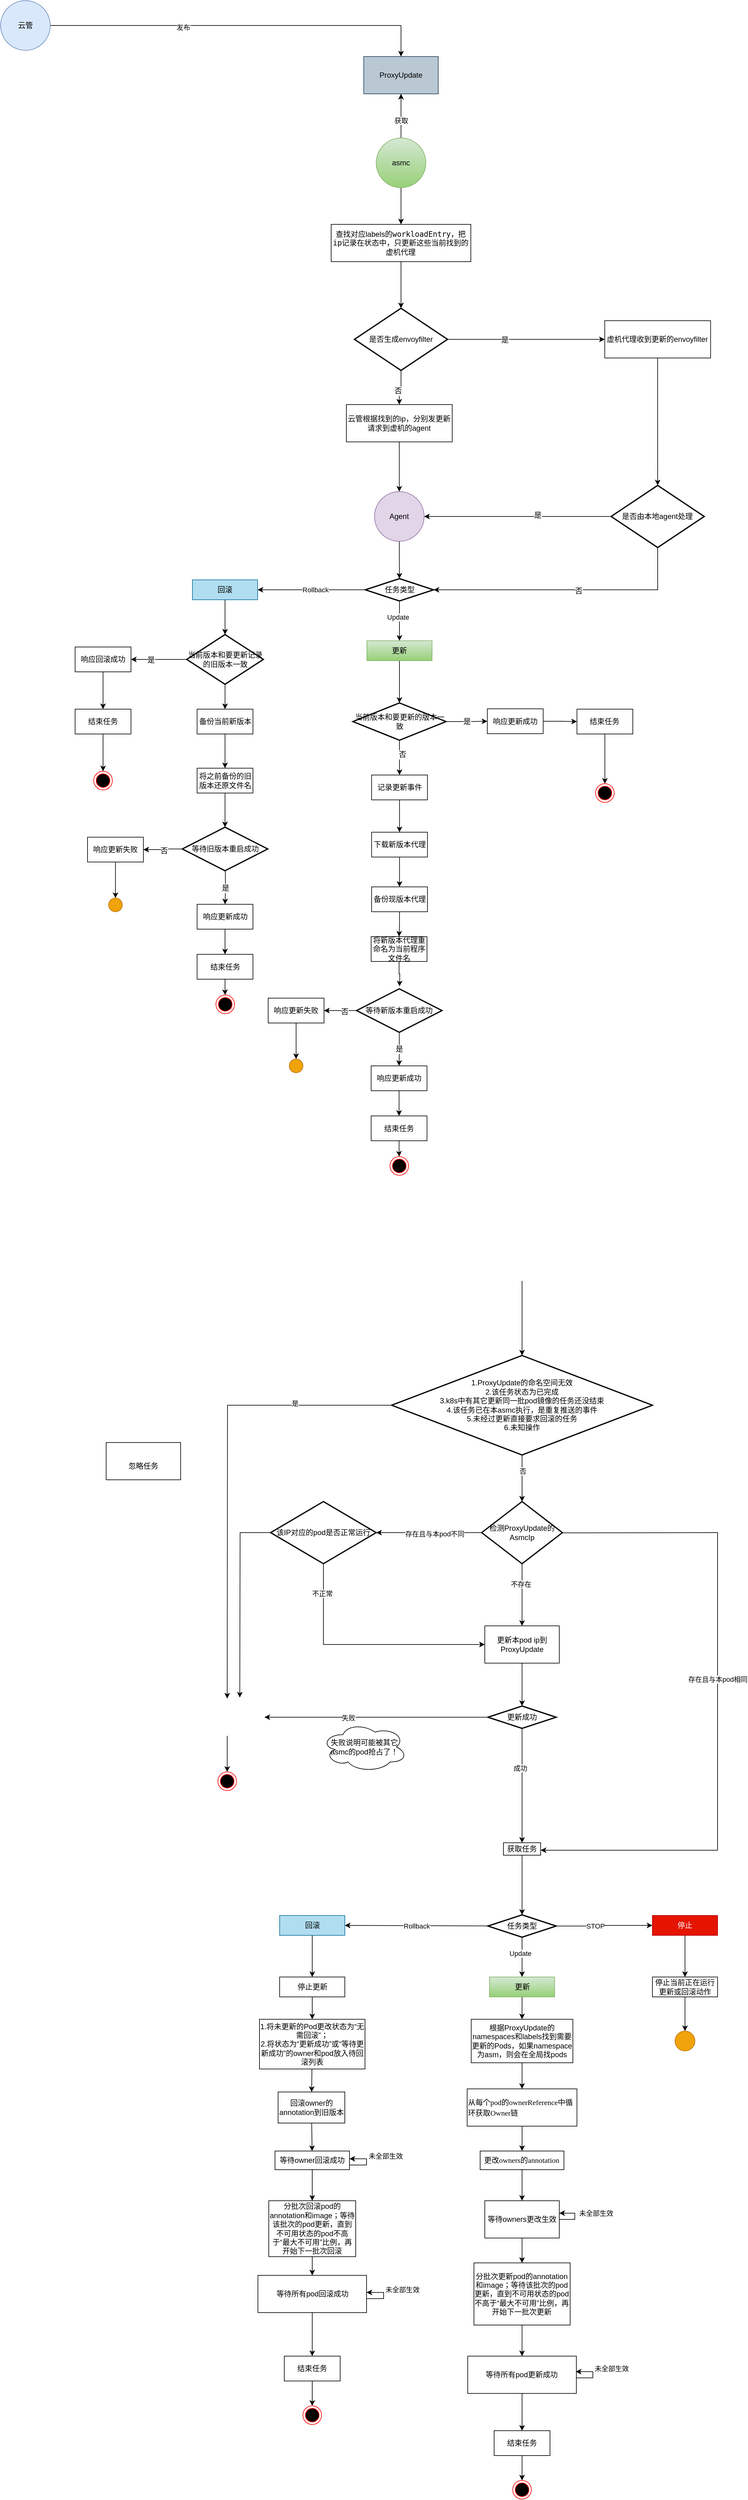 <mxfile version="15.8.2" type="github">
  <diagram name="Page-1" id="e7e014a7-5840-1c2e-5031-d8a46d1fe8dd">
    <mxGraphModel dx="1368" dy="797" grid="1" gridSize="10" guides="1" tooltips="1" connect="1" arrows="1" fold="1" page="1" pageScale="1" pageWidth="827" pageHeight="1169" background="#ffffff" math="0" shadow="0">
      <root>
        <mxCell id="0" />
        <mxCell id="1" parent="0" />
        <mxCell id="EJuun3mlQRxhY7gNAN2d-12" style="edgeStyle=none;rounded=0;orthogonalLoop=1;jettySize=auto;html=1;entryX=0.5;entryY=0;entryDx=0;entryDy=0;" parent="1" source="FB7n5PxvgqieLS6MJgnv-41" target="FB7n5PxvgqieLS6MJgnv-43" edge="1">
          <mxGeometry relative="1" as="geometry">
            <Array as="points">
              <mxPoint x="585" y="80" />
              <mxPoint x="665" y="80" />
            </Array>
          </mxGeometry>
        </mxCell>
        <mxCell id="EJuun3mlQRxhY7gNAN2d-13" value="发布" style="edgeLabel;html=1;align=center;verticalAlign=middle;resizable=0;points=[];" parent="EJuun3mlQRxhY7gNAN2d-12" vertex="1" connectable="0">
          <mxGeometry x="-0.306" y="-3" relative="1" as="geometry">
            <mxPoint as="offset" />
          </mxGeometry>
        </mxCell>
        <mxCell id="FB7n5PxvgqieLS6MJgnv-41" value="云管" style="ellipse;whiteSpace=wrap;html=1;aspect=fixed;fillColor=#dae8fc;strokeColor=#6c8ebf;" parent="1" vertex="1">
          <mxGeometry x="20" y="40" width="80" height="80" as="geometry" />
        </mxCell>
        <mxCell id="FB7n5PxvgqieLS6MJgnv-43" value="ProxyUpdate" style="rounded=0;whiteSpace=wrap;html=1;fillColor=#bac8d3;strokeColor=#23445d;" parent="1" vertex="1">
          <mxGeometry x="605" y="130" width="120" height="60" as="geometry" />
        </mxCell>
        <mxCell id="EJuun3mlQRxhY7gNAN2d-9" style="edgeStyle=none;rounded=0;orthogonalLoop=1;jettySize=auto;html=1;exitX=0.5;exitY=0;exitDx=0;exitDy=0;entryX=0.5;entryY=1;entryDx=0;entryDy=0;" parent="1" source="FB7n5PxvgqieLS6MJgnv-45" edge="1">
          <mxGeometry relative="1" as="geometry">
            <mxPoint x="665" y="190" as="targetPoint" />
          </mxGeometry>
        </mxCell>
        <mxCell id="rX8UmJ0MvaBs6cS46ier-11" value="获取" style="edgeLabel;html=1;align=center;verticalAlign=middle;resizable=0;points=[];" parent="EJuun3mlQRxhY7gNAN2d-9" vertex="1" connectable="0">
          <mxGeometry x="-0.3" relative="1" as="geometry">
            <mxPoint y="-3" as="offset" />
          </mxGeometry>
        </mxCell>
        <mxCell id="EJuun3mlQRxhY7gNAN2d-14" style="edgeStyle=none;rounded=0;orthogonalLoop=1;jettySize=auto;html=1;entryX=0.5;entryY=0;entryDx=0;entryDy=0;entryPerimeter=0;" parent="1" target="rX8UmJ0MvaBs6cS46ier-1" edge="1">
          <mxGeometry relative="1" as="geometry">
            <mxPoint x="860" y="2100" as="sourcePoint" />
          </mxGeometry>
        </mxCell>
        <mxCell id="xDake7foOGyNzTxmRu00-2" style="edgeStyle=orthogonalEdgeStyle;rounded=0;orthogonalLoop=1;jettySize=auto;html=1;" edge="1" parent="1" source="FB7n5PxvgqieLS6MJgnv-45" target="xDake7foOGyNzTxmRu00-1">
          <mxGeometry relative="1" as="geometry" />
        </mxCell>
        <mxCell id="FB7n5PxvgqieLS6MJgnv-45" value="asmc" style="ellipse;whiteSpace=wrap;html=1;aspect=fixed;fillColor=#d5e8d4;gradientColor=#97d077;strokeColor=#82b366;" parent="1" vertex="1">
          <mxGeometry x="625" y="261" width="80" height="80" as="geometry" />
        </mxCell>
        <mxCell id="EJuun3mlQRxhY7gNAN2d-17" style="edgeStyle=none;rounded=0;orthogonalLoop=1;jettySize=auto;html=1;entryX=0.5;entryY=0;entryDx=0;entryDy=0;exitX=0.5;exitY=1;exitDx=0;exitDy=0;exitPerimeter=0;" parent="1" source="EJuun3mlQRxhY7gNAN2d-7" target="EJuun3mlQRxhY7gNAN2d-22" edge="1">
          <mxGeometry relative="1" as="geometry">
            <mxPoint x="1085" y="2505" as="targetPoint" />
          </mxGeometry>
        </mxCell>
        <mxCell id="EJuun3mlQRxhY7gNAN2d-18" value="不存在" style="edgeLabel;html=1;align=center;verticalAlign=middle;resizable=0;points=[];" parent="EJuun3mlQRxhY7gNAN2d-17" vertex="1" connectable="0">
          <mxGeometry x="-0.354" y="-2" relative="1" as="geometry">
            <mxPoint as="offset" />
          </mxGeometry>
        </mxCell>
        <mxCell id="EJuun3mlQRxhY7gNAN2d-19" style="edgeStyle=none;rounded=0;orthogonalLoop=1;jettySize=auto;html=1;entryX=1;entryY=0.5;entryDx=0;entryDy=0;entryPerimeter=0;exitX=0;exitY=0.5;exitDx=0;exitDy=0;exitPerimeter=0;" parent="1" source="EJuun3mlQRxhY7gNAN2d-7" target="EJuun3mlQRxhY7gNAN2d-30" edge="1">
          <mxGeometry relative="1" as="geometry">
            <mxPoint x="735" y="2505" as="targetPoint" />
          </mxGeometry>
        </mxCell>
        <mxCell id="EJuun3mlQRxhY7gNAN2d-20" value="存在且与本pod不同" style="edgeLabel;html=1;align=center;verticalAlign=middle;resizable=0;points=[];" parent="EJuun3mlQRxhY7gNAN2d-19" vertex="1" connectable="0">
          <mxGeometry x="0.106" y="2" relative="1" as="geometry">
            <mxPoint x="18" as="offset" />
          </mxGeometry>
        </mxCell>
        <mxCell id="EJuun3mlQRxhY7gNAN2d-38" style="edgeStyle=none;rounded=0;orthogonalLoop=1;jettySize=auto;html=1;entryX=1;entryY=0.5;entryDx=0;entryDy=0;" parent="1" edge="1">
          <mxGeometry relative="1" as="geometry">
            <mxPoint x="890.0" y="3016" as="targetPoint" />
            <Array as="points">
              <mxPoint x="1175" y="2505" />
              <mxPoint x="1175" y="3016" />
            </Array>
            <mxPoint x="925.0" y="2505.349" as="sourcePoint" />
          </mxGeometry>
        </mxCell>
        <mxCell id="EJuun3mlQRxhY7gNAN2d-39" value="存在且与本pod相同" style="edgeLabel;html=1;align=center;verticalAlign=middle;resizable=0;points=[];" parent="EJuun3mlQRxhY7gNAN2d-38" vertex="1" connectable="0">
          <mxGeometry x="-0.397" y="-1" relative="1" as="geometry">
            <mxPoint x="1" y="170" as="offset" />
          </mxGeometry>
        </mxCell>
        <mxCell id="EJuun3mlQRxhY7gNAN2d-7" value="&lt;span style=&quot;text-align: left&quot;&gt;检测ProxyUpdate的AsmcIp&lt;/span&gt;" style="strokeWidth=2;html=1;shape=mxgraph.flowchart.decision;whiteSpace=wrap;" parent="1" vertex="1">
          <mxGeometry x="795" y="2455" width="130" height="100" as="geometry" />
        </mxCell>
        <mxCell id="EJuun3mlQRxhY7gNAN2d-24" style="edgeStyle=none;rounded=0;orthogonalLoop=1;jettySize=auto;html=1;entryX=0.5;entryY=0;entryDx=0;entryDy=0;entryPerimeter=0;" parent="1" source="EJuun3mlQRxhY7gNAN2d-22" target="EJuun3mlQRxhY7gNAN2d-23" edge="1">
          <mxGeometry relative="1" as="geometry">
            <mxPoint x="860.0" y="2792" as="targetPoint" />
          </mxGeometry>
        </mxCell>
        <mxCell id="EJuun3mlQRxhY7gNAN2d-22" value="更新本pod ip到ProxyUpdate" style="rounded=0;whiteSpace=wrap;html=1;" parent="1" vertex="1">
          <mxGeometry x="800" y="2655" width="120" height="60" as="geometry" />
        </mxCell>
        <mxCell id="EJuun3mlQRxhY7gNAN2d-33" style="edgeStyle=none;rounded=0;orthogonalLoop=1;jettySize=auto;html=1;" parent="1" source="EJuun3mlQRxhY7gNAN2d-23" target="EJuun3mlQRxhY7gNAN2d-25" edge="1">
          <mxGeometry relative="1" as="geometry" />
        </mxCell>
        <mxCell id="EJuun3mlQRxhY7gNAN2d-34" value="成功" style="edgeLabel;html=1;align=center;verticalAlign=middle;resizable=0;points=[];" parent="EJuun3mlQRxhY7gNAN2d-33" vertex="1" connectable="0">
          <mxGeometry x="-0.303" y="-3" relative="1" as="geometry">
            <mxPoint as="offset" />
          </mxGeometry>
        </mxCell>
        <mxCell id="EJuun3mlQRxhY7gNAN2d-41" style="edgeStyle=none;rounded=0;orthogonalLoop=1;jettySize=auto;html=1;entryX=1;entryY=0.5;entryDx=0;entryDy=0;exitX=0;exitY=0.5;exitDx=0;exitDy=0;exitPerimeter=0;" parent="1" source="EJuun3mlQRxhY7gNAN2d-23" edge="1">
          <mxGeometry relative="1" as="geometry">
            <mxPoint x="445" y="2802" as="targetPoint" />
            <mxPoint x="795" y="2800" as="sourcePoint" />
          </mxGeometry>
        </mxCell>
        <mxCell id="EJuun3mlQRxhY7gNAN2d-42" value="失败" style="edgeLabel;html=1;align=center;verticalAlign=middle;resizable=0;points=[];" parent="EJuun3mlQRxhY7gNAN2d-41" vertex="1" connectable="0">
          <mxGeometry x="0.25" y="1" relative="1" as="geometry">
            <mxPoint as="offset" />
          </mxGeometry>
        </mxCell>
        <mxCell id="EJuun3mlQRxhY7gNAN2d-23" value="&lt;span style=&quot;text-align: left&quot;&gt;更新成功&lt;/span&gt;" style="strokeWidth=2;html=1;shape=mxgraph.flowchart.decision;whiteSpace=wrap;" parent="1" vertex="1">
          <mxGeometry x="805" y="2784" width="110" height="36" as="geometry" />
        </mxCell>
        <mxCell id="rX8UmJ0MvaBs6cS46ier-18" style="edgeStyle=orthogonalEdgeStyle;rounded=0;orthogonalLoop=1;jettySize=auto;html=1;entryX=0.5;entryY=0;entryDx=0;entryDy=0;entryPerimeter=0;" parent="1" source="EJuun3mlQRxhY7gNAN2d-25" target="rX8UmJ0MvaBs6cS46ier-17" edge="1">
          <mxGeometry relative="1" as="geometry" />
        </mxCell>
        <mxCell id="EJuun3mlQRxhY7gNAN2d-25" value="获取任务" style="rounded=0;whiteSpace=wrap;html=1;" parent="1" vertex="1">
          <mxGeometry x="830" y="3004" width="60" height="20" as="geometry" />
        </mxCell>
        <mxCell id="EJuun3mlQRxhY7gNAN2d-43" style="edgeStyle=orthogonalEdgeStyle;rounded=0;orthogonalLoop=1;jettySize=auto;html=1;entryX=0;entryY=0.5;entryDx=0;entryDy=0;exitX=0.5;exitY=1;exitDx=0;exitDy=0;exitPerimeter=0;" parent="1" source="EJuun3mlQRxhY7gNAN2d-30" target="EJuun3mlQRxhY7gNAN2d-22" edge="1">
          <mxGeometry relative="1" as="geometry" />
        </mxCell>
        <mxCell id="EJuun3mlQRxhY7gNAN2d-44" value="不正常" style="edgeLabel;html=1;align=center;verticalAlign=middle;resizable=0;points=[];" parent="EJuun3mlQRxhY7gNAN2d-43" vertex="1" connectable="0">
          <mxGeometry x="-0.753" y="-2" relative="1" as="geometry">
            <mxPoint as="offset" />
          </mxGeometry>
        </mxCell>
        <mxCell id="rX8UmJ0MvaBs6cS46ier-13" style="edgeStyle=orthogonalEdgeStyle;rounded=0;orthogonalLoop=1;jettySize=auto;html=1;entryX=0.669;entryY=-0.028;entryDx=0;entryDy=0;entryPerimeter=0;" parent="1" source="EJuun3mlQRxhY7gNAN2d-30" edge="1">
          <mxGeometry relative="1" as="geometry">
            <mxPoint x="405.28" y="2770.32" as="targetPoint" />
          </mxGeometry>
        </mxCell>
        <mxCell id="EJuun3mlQRxhY7gNAN2d-30" value="该IP对应的pod是否正常运行" style="strokeWidth=2;html=1;shape=mxgraph.flowchart.decision;whiteSpace=wrap;" parent="1" vertex="1">
          <mxGeometry x="455" y="2455" width="170" height="100" as="geometry" />
        </mxCell>
        <mxCell id="EJuun3mlQRxhY7gNAN2d-36" style="edgeStyle=none;rounded=0;orthogonalLoop=1;jettySize=auto;html=1;entryX=0.5;entryY=0;entryDx=0;entryDy=0;" parent="1" target="EJuun3mlQRxhY7gNAN2d-35" edge="1">
          <mxGeometry relative="1" as="geometry">
            <mxPoint x="385" y="2832" as="sourcePoint" />
          </mxGeometry>
        </mxCell>
        <mxCell id="EJuun3mlQRxhY7gNAN2d-32" value="&lt;br&gt;忽略任务" style="rounded=0;whiteSpace=wrap;html=1;" parent="1" vertex="1">
          <mxGeometry x="190" y="2360" width="120" height="60" as="geometry" />
        </mxCell>
        <mxCell id="EJuun3mlQRxhY7gNAN2d-35" value="" style="ellipse;html=1;shape=endState;fillColor=#000000;strokeColor=#ff0000;" parent="1" vertex="1">
          <mxGeometry x="370" y="2890" width="30" height="30" as="geometry" />
        </mxCell>
        <mxCell id="rX8UmJ0MvaBs6cS46ier-3" style="edgeStyle=orthogonalEdgeStyle;rounded=0;orthogonalLoop=1;jettySize=auto;html=1;" parent="1" source="rX8UmJ0MvaBs6cS46ier-1" target="EJuun3mlQRxhY7gNAN2d-7" edge="1">
          <mxGeometry relative="1" as="geometry" />
        </mxCell>
        <mxCell id="rX8UmJ0MvaBs6cS46ier-15" value="否" style="edgeLabel;html=1;align=center;verticalAlign=middle;resizable=0;points=[];" parent="rX8UmJ0MvaBs6cS46ier-3" vertex="1" connectable="0">
          <mxGeometry x="-0.301" y="1" relative="1" as="geometry">
            <mxPoint as="offset" />
          </mxGeometry>
        </mxCell>
        <mxCell id="rX8UmJ0MvaBs6cS46ier-5" style="edgeStyle=orthogonalEdgeStyle;rounded=0;orthogonalLoop=1;jettySize=auto;html=1;" parent="1" source="rX8UmJ0MvaBs6cS46ier-1" edge="1">
          <mxGeometry relative="1" as="geometry">
            <mxPoint x="385" y="2772" as="targetPoint" />
          </mxGeometry>
        </mxCell>
        <mxCell id="rX8UmJ0MvaBs6cS46ier-14" value="是" style="edgeLabel;html=1;align=center;verticalAlign=middle;resizable=0;points=[];" parent="rX8UmJ0MvaBs6cS46ier-5" vertex="1" connectable="0">
          <mxGeometry x="-0.577" y="-3" relative="1" as="geometry">
            <mxPoint as="offset" />
          </mxGeometry>
        </mxCell>
        <mxCell id="rX8UmJ0MvaBs6cS46ier-1" value="&lt;span style=&quot;text-align: left&quot;&gt;1.ProxyUpdate的命名空间无效&lt;br&gt;2.&lt;/span&gt;&lt;span style=&quot;text-align: left&quot;&gt;该任务状态为已完成&lt;br&gt;&lt;/span&gt;&lt;span style=&quot;text-align: left&quot;&gt;3.k8s中有其它更新同一批pod镜像的任务还没结束&lt;br&gt;4.该任务已在本asmc执行，是重复推送的事件&lt;br&gt;5.未经过更新直接要求回滚的任务&lt;br&gt;6.未知操作&lt;br&gt;&lt;/span&gt;" style="strokeWidth=2;html=1;shape=mxgraph.flowchart.decision;whiteSpace=wrap;" parent="1" vertex="1">
          <mxGeometry x="650" y="2220" width="420" height="160" as="geometry" />
        </mxCell>
        <mxCell id="rX8UmJ0MvaBs6cS46ier-20" style="edgeStyle=orthogonalEdgeStyle;rounded=0;orthogonalLoop=1;jettySize=auto;html=1;entryX=0;entryY=0.5;entryDx=0;entryDy=0;" parent="1" source="rX8UmJ0MvaBs6cS46ier-17" target="rX8UmJ0MvaBs6cS46ier-19" edge="1">
          <mxGeometry relative="1" as="geometry" />
        </mxCell>
        <mxCell id="rX8UmJ0MvaBs6cS46ier-21" value="STOP" style="edgeLabel;html=1;align=center;verticalAlign=middle;resizable=0;points=[];" parent="rX8UmJ0MvaBs6cS46ier-20" vertex="1" connectable="0">
          <mxGeometry x="-0.201" relative="1" as="geometry">
            <mxPoint as="offset" />
          </mxGeometry>
        </mxCell>
        <mxCell id="rX8UmJ0MvaBs6cS46ier-22" style="rounded=0;orthogonalLoop=1;jettySize=auto;html=1;entryX=1;entryY=0.5;entryDx=0;entryDy=0;" parent="1" source="rX8UmJ0MvaBs6cS46ier-17" target="rX8UmJ0MvaBs6cS46ier-49" edge="1">
          <mxGeometry relative="1" as="geometry">
            <mxPoint x="635.0" y="3138" as="targetPoint" />
          </mxGeometry>
        </mxCell>
        <mxCell id="rX8UmJ0MvaBs6cS46ier-23" value="Rollback" style="edgeLabel;html=1;align=center;verticalAlign=middle;resizable=0;points=[];" parent="rX8UmJ0MvaBs6cS46ier-22" vertex="1" connectable="0">
          <mxGeometry x="0.209" y="1" relative="1" as="geometry">
            <mxPoint x="24" y="-1" as="offset" />
          </mxGeometry>
        </mxCell>
        <mxCell id="rX8UmJ0MvaBs6cS46ier-24" style="edgeStyle=orthogonalEdgeStyle;rounded=0;orthogonalLoop=1;jettySize=auto;html=1;entryX=0.5;entryY=0;entryDx=0;entryDy=0;" parent="1" source="rX8UmJ0MvaBs6cS46ier-17" target="rX8UmJ0MvaBs6cS46ier-26" edge="1">
          <mxGeometry relative="1" as="geometry">
            <mxPoint x="860.0" y="3270" as="targetPoint" />
          </mxGeometry>
        </mxCell>
        <mxCell id="rX8UmJ0MvaBs6cS46ier-25" value="Update" style="edgeLabel;html=1;align=center;verticalAlign=middle;resizable=0;points=[];" parent="rX8UmJ0MvaBs6cS46ier-24" vertex="1" connectable="0">
          <mxGeometry x="-0.192" y="-3" relative="1" as="geometry">
            <mxPoint as="offset" />
          </mxGeometry>
        </mxCell>
        <mxCell id="rX8UmJ0MvaBs6cS46ier-17" value="&lt;span style=&quot;text-align: left&quot;&gt;任务类型&lt;/span&gt;" style="strokeWidth=2;html=1;shape=mxgraph.flowchart.decision;whiteSpace=wrap;" parent="1" vertex="1">
          <mxGeometry x="805" y="3120" width="110" height="36" as="geometry" />
        </mxCell>
        <mxCell id="rX8UmJ0MvaBs6cS46ier-80" style="edgeStyle=orthogonalEdgeStyle;rounded=0;orthogonalLoop=1;jettySize=auto;html=1;" parent="1" source="rX8UmJ0MvaBs6cS46ier-19" target="rX8UmJ0MvaBs6cS46ier-79" edge="1">
          <mxGeometry relative="1" as="geometry" />
        </mxCell>
        <mxCell id="rX8UmJ0MvaBs6cS46ier-19" value="停止" style="rounded=0;whiteSpace=wrap;html=1;fillColor=#e51400;fontColor=#ffffff;strokeColor=#B20000;" parent="1" vertex="1">
          <mxGeometry x="1070" y="3121" width="105" height="32" as="geometry" />
        </mxCell>
        <mxCell id="rX8UmJ0MvaBs6cS46ier-40" style="edgeStyle=orthogonalEdgeStyle;rounded=0;orthogonalLoop=1;jettySize=auto;html=1;entryX=0.5;entryY=0;entryDx=0;entryDy=0;" parent="1" source="rX8UmJ0MvaBs6cS46ier-26" target="rX8UmJ0MvaBs6cS46ier-29" edge="1">
          <mxGeometry relative="1" as="geometry" />
        </mxCell>
        <mxCell id="rX8UmJ0MvaBs6cS46ier-26" value="更新" style="rounded=0;whiteSpace=wrap;html=1;fillColor=#d5e8d4;gradientColor=#97d077;strokeColor=#82b366;" parent="1" vertex="1">
          <mxGeometry x="807.5" y="3220" width="105" height="32" as="geometry" />
        </mxCell>
        <mxCell id="rX8UmJ0MvaBs6cS46ier-41" style="edgeStyle=orthogonalEdgeStyle;rounded=0;orthogonalLoop=1;jettySize=auto;html=1;entryX=0.5;entryY=0;entryDx=0;entryDy=0;" parent="1" source="rX8UmJ0MvaBs6cS46ier-29" target="rX8UmJ0MvaBs6cS46ier-31" edge="1">
          <mxGeometry relative="1" as="geometry" />
        </mxCell>
        <mxCell id="rX8UmJ0MvaBs6cS46ier-29" value="根据ProxyUpdate的namespaces和labels找到需要更新的Pods，如果namespace为asm，则会在全局找pods" style="rounded=0;whiteSpace=wrap;html=1;" parent="1" vertex="1">
          <mxGeometry x="778.13" y="3288" width="163.75" height="70" as="geometry" />
        </mxCell>
        <mxCell id="rX8UmJ0MvaBs6cS46ier-42" style="edgeStyle=orthogonalEdgeStyle;rounded=0;orthogonalLoop=1;jettySize=auto;html=1;entryX=0.5;entryY=0;entryDx=0;entryDy=0;" parent="1" source="rX8UmJ0MvaBs6cS46ier-31" target="rX8UmJ0MvaBs6cS46ier-32" edge="1">
          <mxGeometry relative="1" as="geometry" />
        </mxCell>
        <mxCell id="rX8UmJ0MvaBs6cS46ier-31" value="&lt;p class=&quot;MsoNormal&quot; style=&quot;margin: 0pt 0pt 0.0pt ; text-align: left ; font-family: &amp;#34;calibri&amp;#34; ; font-size: 10.5pt&quot;&gt;&lt;span style=&quot;font-size: 9pt&quot;&gt;&lt;font face=&quot;宋体&quot;&gt;从每个&lt;/font&gt;pod&lt;font face=&quot;宋体&quot;&gt;的&lt;/font&gt;&lt;font face=&quot;Calibri&quot;&gt;ownerReference&lt;/font&gt;&lt;font face=&quot;宋体&quot;&gt;中循环获取Owner链&lt;/font&gt;&lt;/span&gt;&lt;span style=&quot;font-size: 9pt&quot;&gt;&lt;/span&gt;&lt;/p&gt;" style="whiteSpace=wrap;html=1;" parent="1" vertex="1">
          <mxGeometry x="771.56" y="3400" width="176.87" height="60" as="geometry" />
        </mxCell>
        <mxCell id="rX8UmJ0MvaBs6cS46ier-43" style="edgeStyle=orthogonalEdgeStyle;rounded=0;orthogonalLoop=1;jettySize=auto;html=1;" parent="1" source="rX8UmJ0MvaBs6cS46ier-32" target="rX8UmJ0MvaBs6cS46ier-33" edge="1">
          <mxGeometry relative="1" as="geometry" />
        </mxCell>
        <mxCell id="rX8UmJ0MvaBs6cS46ier-32" value="&lt;p class=&quot;MsoNormal&quot; style=&quot;margin: 0pt 0pt 0.0pt ; text-align: left ; font-family: &amp;#34;calibri&amp;#34; ; font-size: 10.5pt&quot;&gt;&lt;span style=&quot;font-size: 9pt&quot;&gt;&lt;font face=&quot;宋体&quot;&gt;更改owners&lt;/font&gt;&lt;/span&gt;&lt;span style=&quot;font-size: 9pt&quot;&gt;&lt;font face=&quot;宋体&quot;&gt;的&lt;/font&gt;annotation&lt;/span&gt;&lt;span style=&quot;font-size: 9pt&quot;&gt;&lt;/span&gt;&lt;/p&gt;" style="whiteSpace=wrap;html=1;" parent="1" vertex="1">
          <mxGeometry x="792.49" y="3500" width="135" height="30" as="geometry" />
        </mxCell>
        <mxCell id="rX8UmJ0MvaBs6cS46ier-44" style="edgeStyle=orthogonalEdgeStyle;rounded=0;orthogonalLoop=1;jettySize=auto;html=1;entryX=0.5;entryY=0;entryDx=0;entryDy=0;" parent="1" source="rX8UmJ0MvaBs6cS46ier-33" target="rX8UmJ0MvaBs6cS46ier-36" edge="1">
          <mxGeometry relative="1" as="geometry" />
        </mxCell>
        <mxCell id="rX8UmJ0MvaBs6cS46ier-66" style="edgeStyle=orthogonalEdgeStyle;rounded=0;orthogonalLoop=1;jettySize=auto;html=1;" parent="1" source="rX8UmJ0MvaBs6cS46ier-33" target="rX8UmJ0MvaBs6cS46ier-33" edge="1">
          <mxGeometry relative="1" as="geometry">
            <mxPoint x="925" y="3600" as="targetPoint" />
            <Array as="points">
              <mxPoint x="945" y="3610" />
              <mxPoint x="945" y="3600" />
            </Array>
          </mxGeometry>
        </mxCell>
        <mxCell id="rX8UmJ0MvaBs6cS46ier-67" value="未全部生效" style="edgeLabel;html=1;align=center;verticalAlign=middle;resizable=0;points=[];" parent="rX8UmJ0MvaBs6cS46ier-66" vertex="1" connectable="0">
          <mxGeometry x="-0.378" y="-2" relative="1" as="geometry">
            <mxPoint x="40" y="-12" as="offset" />
          </mxGeometry>
        </mxCell>
        <mxCell id="rX8UmJ0MvaBs6cS46ier-33" value="等待owners更改生效" style="whiteSpace=wrap;html=1;" parent="1" vertex="1">
          <mxGeometry x="800" y="3580" width="120" height="60" as="geometry" />
        </mxCell>
        <mxCell id="rX8UmJ0MvaBs6cS46ier-45" style="edgeStyle=orthogonalEdgeStyle;rounded=0;orthogonalLoop=1;jettySize=auto;html=1;" parent="1" source="rX8UmJ0MvaBs6cS46ier-36" target="rX8UmJ0MvaBs6cS46ier-37" edge="1">
          <mxGeometry relative="1" as="geometry" />
        </mxCell>
        <mxCell id="rX8UmJ0MvaBs6cS46ier-36" value="分批次更新pod的annotation和image；等待该批次的pod更新，直到不可用状态的pod不高于“最大不可用”比例，再开始下一批次更新" style="whiteSpace=wrap;html=1;" parent="1" vertex="1">
          <mxGeometry x="782.49" y="3680" width="154.99" height="100" as="geometry" />
        </mxCell>
        <mxCell id="rX8UmJ0MvaBs6cS46ier-47" style="edgeStyle=orthogonalEdgeStyle;rounded=0;orthogonalLoop=1;jettySize=auto;html=1;" parent="1" source="rX8UmJ0MvaBs6cS46ier-37" target="rX8UmJ0MvaBs6cS46ier-38" edge="1">
          <mxGeometry relative="1" as="geometry" />
        </mxCell>
        <mxCell id="rX8UmJ0MvaBs6cS46ier-70" style="edgeStyle=orthogonalEdgeStyle;rounded=0;orthogonalLoop=1;jettySize=auto;html=1;entryX=1;entryY=0.5;entryDx=0;entryDy=0;" parent="1" edge="1">
          <mxGeometry relative="1" as="geometry">
            <mxPoint x="946.56" y="3855" as="targetPoint" />
            <mxPoint x="946.56" y="3865.029" as="sourcePoint" />
            <Array as="points">
              <mxPoint x="974.07" y="3865" />
              <mxPoint x="974.07" y="3855" />
            </Array>
          </mxGeometry>
        </mxCell>
        <mxCell id="rX8UmJ0MvaBs6cS46ier-37" value="等待所有pod更新成功" style="whiteSpace=wrap;html=1;" parent="1" vertex="1">
          <mxGeometry x="772.49" y="3830" width="175" height="60" as="geometry" />
        </mxCell>
        <mxCell id="rX8UmJ0MvaBs6cS46ier-48" style="edgeStyle=orthogonalEdgeStyle;rounded=0;orthogonalLoop=1;jettySize=auto;html=1;" parent="1" source="rX8UmJ0MvaBs6cS46ier-38" target="rX8UmJ0MvaBs6cS46ier-39" edge="1">
          <mxGeometry relative="1" as="geometry" />
        </mxCell>
        <mxCell id="rX8UmJ0MvaBs6cS46ier-38" value="结束任务" style="whiteSpace=wrap;html=1;" parent="1" vertex="1">
          <mxGeometry x="815.01" y="3950" width="90" height="40" as="geometry" />
        </mxCell>
        <mxCell id="rX8UmJ0MvaBs6cS46ier-39" value="" style="ellipse;html=1;shape=endState;fillColor=#000000;strokeColor=#ff0000;" parent="1" vertex="1">
          <mxGeometry x="844.99" y="4030" width="30" height="30" as="geometry" />
        </mxCell>
        <mxCell id="rX8UmJ0MvaBs6cS46ier-58" style="edgeStyle=orthogonalEdgeStyle;rounded=0;orthogonalLoop=1;jettySize=auto;html=1;" parent="1" source="rX8UmJ0MvaBs6cS46ier-49" target="rX8UmJ0MvaBs6cS46ier-50" edge="1">
          <mxGeometry relative="1" as="geometry" />
        </mxCell>
        <mxCell id="rX8UmJ0MvaBs6cS46ier-49" value="回滚" style="rounded=0;whiteSpace=wrap;html=1;fillColor=#b1ddf0;strokeColor=#10739e;" parent="1" vertex="1">
          <mxGeometry x="469.5" y="3121" width="105" height="32" as="geometry" />
        </mxCell>
        <mxCell id="rX8UmJ0MvaBs6cS46ier-59" style="edgeStyle=orthogonalEdgeStyle;rounded=0;orthogonalLoop=1;jettySize=auto;html=1;" parent="1" source="rX8UmJ0MvaBs6cS46ier-50" target="rX8UmJ0MvaBs6cS46ier-51" edge="1">
          <mxGeometry relative="1" as="geometry" />
        </mxCell>
        <mxCell id="rX8UmJ0MvaBs6cS46ier-50" value="停止更新" style="rounded=0;whiteSpace=wrap;html=1;" parent="1" vertex="1">
          <mxGeometry x="469.5" y="3220" width="105" height="32" as="geometry" />
        </mxCell>
        <mxCell id="rX8UmJ0MvaBs6cS46ier-60" style="rounded=0;orthogonalLoop=1;jettySize=auto;html=1;" parent="1" source="rX8UmJ0MvaBs6cS46ier-51" target="rX8UmJ0MvaBs6cS46ier-52" edge="1">
          <mxGeometry relative="1" as="geometry" />
        </mxCell>
        <mxCell id="rX8UmJ0MvaBs6cS46ier-51" value="1.将未更新的Pod更改状态为“无需回滚”；&lt;br&gt;2.将状态为“更新成功”或“等待更新成功”的owner和pod放入待回滚列表" style="whiteSpace=wrap;html=1;" parent="1" vertex="1">
          <mxGeometry x="437" y="3288" width="170" height="80" as="geometry" />
        </mxCell>
        <mxCell id="rX8UmJ0MvaBs6cS46ier-61" style="rounded=0;orthogonalLoop=1;jettySize=auto;html=1;" parent="1" source="rX8UmJ0MvaBs6cS46ier-52" target="rX8UmJ0MvaBs6cS46ier-53" edge="1">
          <mxGeometry relative="1" as="geometry" />
        </mxCell>
        <mxCell id="rX8UmJ0MvaBs6cS46ier-52" value="回滚owner的annotation到旧版本" style="whiteSpace=wrap;html=1;" parent="1" vertex="1">
          <mxGeometry x="467" y="3405" width="107.5" height="50" as="geometry" />
        </mxCell>
        <mxCell id="rX8UmJ0MvaBs6cS46ier-62" style="edgeStyle=orthogonalEdgeStyle;rounded=0;orthogonalLoop=1;jettySize=auto;html=1;" parent="1" source="rX8UmJ0MvaBs6cS46ier-53" target="rX8UmJ0MvaBs6cS46ier-54" edge="1">
          <mxGeometry relative="1" as="geometry" />
        </mxCell>
        <mxCell id="rX8UmJ0MvaBs6cS46ier-53" value="等待owner回滚成功" style="whiteSpace=wrap;html=1;" parent="1" vertex="1">
          <mxGeometry x="462" y="3500" width="120" height="30" as="geometry" />
        </mxCell>
        <mxCell id="rX8UmJ0MvaBs6cS46ier-63" style="edgeStyle=orthogonalEdgeStyle;rounded=0;orthogonalLoop=1;jettySize=auto;html=1;" parent="1" source="rX8UmJ0MvaBs6cS46ier-54" target="rX8UmJ0MvaBs6cS46ier-55" edge="1">
          <mxGeometry relative="1" as="geometry" />
        </mxCell>
        <mxCell id="rX8UmJ0MvaBs6cS46ier-54" value="分批次回滚pod的annotation和image；等待该批次的pod更新，直到不可用状态的pod不高于“最大不可用”比例，再开始下一批次回滚" style="whiteSpace=wrap;html=1;" parent="1" vertex="1">
          <mxGeometry x="452" y="3580" width="140" height="90" as="geometry" />
        </mxCell>
        <mxCell id="rX8UmJ0MvaBs6cS46ier-64" style="edgeStyle=orthogonalEdgeStyle;rounded=0;orthogonalLoop=1;jettySize=auto;html=1;entryX=0.5;entryY=0;entryDx=0;entryDy=0;" parent="1" source="rX8UmJ0MvaBs6cS46ier-55" target="rX8UmJ0MvaBs6cS46ier-56" edge="1">
          <mxGeometry relative="1" as="geometry" />
        </mxCell>
        <mxCell id="rX8UmJ0MvaBs6cS46ier-55" value="等待所有pod回滚成功" style="whiteSpace=wrap;html=1;" parent="1" vertex="1">
          <mxGeometry x="434.5" y="3700" width="175" height="60" as="geometry" />
        </mxCell>
        <mxCell id="rX8UmJ0MvaBs6cS46ier-65" style="edgeStyle=orthogonalEdgeStyle;rounded=0;orthogonalLoop=1;jettySize=auto;html=1;" parent="1" source="rX8UmJ0MvaBs6cS46ier-56" target="rX8UmJ0MvaBs6cS46ier-57" edge="1">
          <mxGeometry relative="1" as="geometry" />
        </mxCell>
        <mxCell id="rX8UmJ0MvaBs6cS46ier-56" value="结束任务" style="whiteSpace=wrap;html=1;" parent="1" vertex="1">
          <mxGeometry x="477" y="3830" width="90" height="40" as="geometry" />
        </mxCell>
        <mxCell id="rX8UmJ0MvaBs6cS46ier-57" value="" style="ellipse;html=1;shape=endState;fillColor=#000000;strokeColor=#ff0000;" parent="1" vertex="1">
          <mxGeometry x="507" y="3910" width="30" height="30" as="geometry" />
        </mxCell>
        <mxCell id="rX8UmJ0MvaBs6cS46ier-71" value="未全部生效" style="edgeLabel;html=1;align=center;verticalAlign=middle;resizable=0;points=[];" parent="1" vertex="1" connectable="0">
          <mxGeometry x="1004.07" y="3850" as="geometry" />
        </mxCell>
        <mxCell id="rX8UmJ0MvaBs6cS46ier-73" style="edgeStyle=none;rounded=0;orthogonalLoop=1;jettySize=auto;html=1;exitX=0.75;exitY=0;exitDx=0;exitDy=0;" parent="1" source="rX8UmJ0MvaBs6cS46ier-51" target="rX8UmJ0MvaBs6cS46ier-51" edge="1">
          <mxGeometry relative="1" as="geometry" />
        </mxCell>
        <mxCell id="rX8UmJ0MvaBs6cS46ier-74" style="edgeStyle=orthogonalEdgeStyle;rounded=0;orthogonalLoop=1;jettySize=auto;html=1;entryX=1;entryY=0.5;entryDx=0;entryDy=0;" parent="1" edge="1">
          <mxGeometry relative="1" as="geometry">
            <mxPoint x="609.5" y="3727.49" as="targetPoint" />
            <mxPoint x="609.5" y="3737.519" as="sourcePoint" />
            <Array as="points">
              <mxPoint x="637.01" y="3737.49" />
              <mxPoint x="637.01" y="3727.49" />
            </Array>
          </mxGeometry>
        </mxCell>
        <mxCell id="rX8UmJ0MvaBs6cS46ier-75" value="未全部生效" style="edgeLabel;html=1;align=center;verticalAlign=middle;resizable=0;points=[];" parent="1" vertex="1" connectable="0">
          <mxGeometry x="667.01" y="3722.49" as="geometry" />
        </mxCell>
        <mxCell id="rX8UmJ0MvaBs6cS46ier-76" style="edgeStyle=orthogonalEdgeStyle;rounded=0;orthogonalLoop=1;jettySize=auto;html=1;entryX=1;entryY=0.5;entryDx=0;entryDy=0;" parent="1" edge="1">
          <mxGeometry relative="1" as="geometry">
            <mxPoint x="582.0" y="3512.49" as="targetPoint" />
            <mxPoint x="582.0" y="3522.519" as="sourcePoint" />
            <Array as="points">
              <mxPoint x="609.51" y="3522.49" />
              <mxPoint x="609.51" y="3512.49" />
            </Array>
          </mxGeometry>
        </mxCell>
        <mxCell id="rX8UmJ0MvaBs6cS46ier-77" value="未全部生效" style="edgeLabel;html=1;align=center;verticalAlign=middle;resizable=0;points=[];" parent="1" vertex="1" connectable="0">
          <mxGeometry x="639.51" y="3507.49" as="geometry" />
        </mxCell>
        <mxCell id="rX8UmJ0MvaBs6cS46ier-78" value="失败说明可能被其它asmc的pod抢占了！" style="ellipse;shape=cloud;whiteSpace=wrap;html=1;" parent="1" vertex="1">
          <mxGeometry x="537" y="2810" width="138" height="80" as="geometry" />
        </mxCell>
        <mxCell id="rX8UmJ0MvaBs6cS46ier-82" style="edgeStyle=orthogonalEdgeStyle;rounded=0;orthogonalLoop=1;jettySize=auto;html=1;entryX=0.5;entryY=0;entryDx=0;entryDy=0;" parent="1" source="rX8UmJ0MvaBs6cS46ier-79" target="rX8UmJ0MvaBs6cS46ier-81" edge="1">
          <mxGeometry relative="1" as="geometry" />
        </mxCell>
        <mxCell id="rX8UmJ0MvaBs6cS46ier-79" value="停止当前正在运行更新或回滚动作" style="rounded=0;whiteSpace=wrap;html=1;" parent="1" vertex="1">
          <mxGeometry x="1070" y="3220" width="105" height="32" as="geometry" />
        </mxCell>
        <mxCell id="rX8UmJ0MvaBs6cS46ier-81" value="" style="ellipse;whiteSpace=wrap;html=1;aspect=fixed;fillColor=#f0a30a;fontColor=#000000;strokeColor=#BD7000;" parent="1" vertex="1">
          <mxGeometry x="1106.5" y="3307" width="32" height="32" as="geometry" />
        </mxCell>
        <mxCell id="xDake7foOGyNzTxmRu00-4" style="edgeStyle=orthogonalEdgeStyle;rounded=0;orthogonalLoop=1;jettySize=auto;html=1;entryX=0.5;entryY=0;entryDx=0;entryDy=0;entryPerimeter=0;fontSize=12;" edge="1" parent="1" source="xDake7foOGyNzTxmRu00-1" target="xDake7foOGyNzTxmRu00-3">
          <mxGeometry relative="1" as="geometry" />
        </mxCell>
        <mxCell id="xDake7foOGyNzTxmRu00-1" value="&lt;font style=&quot;font-size: 12px&quot;&gt;查找对应labels的&lt;span style=&quot;background-color: rgb(255 , 255 , 255) ; font-family: &amp;#34;jetbrains mono&amp;#34; , monospace&quot;&gt;workloadEntry，把ip记录在状态中，只更新这些当前找到的虚机代理&lt;/span&gt;&lt;/font&gt;" style="rounded=0;whiteSpace=wrap;html=1;" vertex="1" parent="1">
          <mxGeometry x="552.49" y="400" width="224.99" height="60" as="geometry" />
        </mxCell>
        <mxCell id="xDake7foOGyNzTxmRu00-7" style="edgeStyle=orthogonalEdgeStyle;rounded=0;orthogonalLoop=1;jettySize=auto;html=1;fontSize=12;" edge="1" parent="1" source="xDake7foOGyNzTxmRu00-3" target="xDake7foOGyNzTxmRu00-6">
          <mxGeometry relative="1" as="geometry" />
        </mxCell>
        <mxCell id="xDake7foOGyNzTxmRu00-8" value="否" style="edgeLabel;html=1;align=center;verticalAlign=middle;resizable=0;points=[];fontSize=12;" vertex="1" connectable="0" parent="xDake7foOGyNzTxmRu00-7">
          <mxGeometry x="0.214" y="-3" relative="1" as="geometry">
            <mxPoint as="offset" />
          </mxGeometry>
        </mxCell>
        <mxCell id="xDake7foOGyNzTxmRu00-10" style="edgeStyle=orthogonalEdgeStyle;rounded=0;orthogonalLoop=1;jettySize=auto;html=1;entryX=0;entryY=0.5;entryDx=0;entryDy=0;fontSize=12;" edge="1" parent="1" source="xDake7foOGyNzTxmRu00-3" target="xDake7foOGyNzTxmRu00-9">
          <mxGeometry relative="1" as="geometry" />
        </mxCell>
        <mxCell id="xDake7foOGyNzTxmRu00-11" value="是" style="edgeLabel;html=1;align=center;verticalAlign=middle;resizable=0;points=[];fontSize=12;" vertex="1" connectable="0" parent="xDake7foOGyNzTxmRu00-10">
          <mxGeometry x="-0.274" y="-1" relative="1" as="geometry">
            <mxPoint as="offset" />
          </mxGeometry>
        </mxCell>
        <mxCell id="xDake7foOGyNzTxmRu00-3" value="&lt;div style=&quot;text-align: left&quot;&gt;&lt;span&gt;是否生成envoyfilter&lt;/span&gt;&lt;/div&gt;" style="strokeWidth=2;html=1;shape=mxgraph.flowchart.decision;whiteSpace=wrap;" vertex="1" parent="1">
          <mxGeometry x="589.99" y="535" width="150" height="100" as="geometry" />
        </mxCell>
        <mxCell id="xDake7foOGyNzTxmRu00-20" style="edgeStyle=orthogonalEdgeStyle;rounded=0;orthogonalLoop=1;jettySize=auto;html=1;fontSize=12;" edge="1" parent="1" source="xDake7foOGyNzTxmRu00-6" target="xDake7foOGyNzTxmRu00-19">
          <mxGeometry relative="1" as="geometry" />
        </mxCell>
        <mxCell id="xDake7foOGyNzTxmRu00-6" value="云管根据找到的ip，分别发更新请求到虚机的agent" style="rounded=0;whiteSpace=wrap;html=1;" vertex="1" parent="1">
          <mxGeometry x="577.01" y="690" width="170.49" height="60" as="geometry" />
        </mxCell>
        <mxCell id="xDake7foOGyNzTxmRu00-13" style="edgeStyle=orthogonalEdgeStyle;rounded=0;orthogonalLoop=1;jettySize=auto;html=1;fontSize=12;" edge="1" parent="1" source="xDake7foOGyNzTxmRu00-9" target="xDake7foOGyNzTxmRu00-12">
          <mxGeometry relative="1" as="geometry" />
        </mxCell>
        <mxCell id="xDake7foOGyNzTxmRu00-9" value="虚机代理收到更新的envoyfilter" style="rounded=0;whiteSpace=wrap;html=1;" vertex="1" parent="1">
          <mxGeometry x="993.24" y="555" width="170.49" height="60" as="geometry" />
        </mxCell>
        <mxCell id="xDake7foOGyNzTxmRu00-15" style="edgeStyle=orthogonalEdgeStyle;rounded=0;orthogonalLoop=1;jettySize=auto;html=1;fontSize=12;" edge="1" parent="1" source="xDake7foOGyNzTxmRu00-12" target="xDake7foOGyNzTxmRu00-19">
          <mxGeometry relative="1" as="geometry">
            <mxPoint x="748.24" y="870" as="targetPoint" />
          </mxGeometry>
        </mxCell>
        <mxCell id="xDake7foOGyNzTxmRu00-16" value="是" style="edgeLabel;html=1;align=center;verticalAlign=middle;resizable=0;points=[];fontSize=12;" vertex="1" connectable="0" parent="xDake7foOGyNzTxmRu00-15">
          <mxGeometry x="-0.212" y="-2" relative="1" as="geometry">
            <mxPoint as="offset" />
          </mxGeometry>
        </mxCell>
        <mxCell id="xDake7foOGyNzTxmRu00-95" style="edgeStyle=orthogonalEdgeStyle;rounded=0;orthogonalLoop=1;jettySize=auto;html=1;entryX=1;entryY=0.5;entryDx=0;entryDy=0;entryPerimeter=0;fontSize=12;" edge="1" parent="1" source="xDake7foOGyNzTxmRu00-12" target="xDake7foOGyNzTxmRu00-25">
          <mxGeometry relative="1" as="geometry">
            <Array as="points">
              <mxPoint x="1079" y="988" />
            </Array>
          </mxGeometry>
        </mxCell>
        <mxCell id="xDake7foOGyNzTxmRu00-96" value="否" style="edgeLabel;html=1;align=center;verticalAlign=middle;resizable=0;points=[];fontSize=12;" vertex="1" connectable="0" parent="xDake7foOGyNzTxmRu00-95">
          <mxGeometry x="-0.084" y="2" relative="1" as="geometry">
            <mxPoint x="1" as="offset" />
          </mxGeometry>
        </mxCell>
        <mxCell id="xDake7foOGyNzTxmRu00-12" value="是否由本地agent处理" style="strokeWidth=2;html=1;shape=mxgraph.flowchart.decision;whiteSpace=wrap;" vertex="1" parent="1">
          <mxGeometry x="1003.48" y="820" width="150" height="100" as="geometry" />
        </mxCell>
        <mxCell id="xDake7foOGyNzTxmRu00-28" style="edgeStyle=orthogonalEdgeStyle;rounded=0;orthogonalLoop=1;jettySize=auto;html=1;entryX=0.5;entryY=0;entryDx=0;entryDy=0;entryPerimeter=0;fontSize=12;" edge="1" parent="1" source="xDake7foOGyNzTxmRu00-19" target="xDake7foOGyNzTxmRu00-25">
          <mxGeometry relative="1" as="geometry" />
        </mxCell>
        <mxCell id="xDake7foOGyNzTxmRu00-19" value="Agent" style="ellipse;whiteSpace=wrap;html=1;aspect=fixed;fillColor=#e1d5e7;strokeColor=#9673a6;" vertex="1" parent="1">
          <mxGeometry x="622.26" y="830" width="80" height="80" as="geometry" />
        </mxCell>
        <mxCell id="xDake7foOGyNzTxmRu00-21" style="rounded=0;orthogonalLoop=1;jettySize=auto;html=1;entryX=1;entryY=0.5;entryDx=0;entryDy=0;" edge="1" parent="1" source="xDake7foOGyNzTxmRu00-25" target="xDake7foOGyNzTxmRu00-27">
          <mxGeometry relative="1" as="geometry">
            <mxPoint x="437.5" y="988" as="targetPoint" />
          </mxGeometry>
        </mxCell>
        <mxCell id="xDake7foOGyNzTxmRu00-22" value="Rollback" style="edgeLabel;html=1;align=center;verticalAlign=middle;resizable=0;points=[];" vertex="1" connectable="0" parent="xDake7foOGyNzTxmRu00-21">
          <mxGeometry x="0.209" y="1" relative="1" as="geometry">
            <mxPoint x="24" y="-1" as="offset" />
          </mxGeometry>
        </mxCell>
        <mxCell id="xDake7foOGyNzTxmRu00-23" style="edgeStyle=orthogonalEdgeStyle;rounded=0;orthogonalLoop=1;jettySize=auto;html=1;entryX=0.5;entryY=0;entryDx=0;entryDy=0;" edge="1" parent="1" source="xDake7foOGyNzTxmRu00-25" target="xDake7foOGyNzTxmRu00-26">
          <mxGeometry relative="1" as="geometry">
            <mxPoint x="662.5" y="1120" as="targetPoint" />
          </mxGeometry>
        </mxCell>
        <mxCell id="xDake7foOGyNzTxmRu00-24" value="Update" style="edgeLabel;html=1;align=center;verticalAlign=middle;resizable=0;points=[];" vertex="1" connectable="0" parent="xDake7foOGyNzTxmRu00-23">
          <mxGeometry x="-0.192" y="-3" relative="1" as="geometry">
            <mxPoint as="offset" />
          </mxGeometry>
        </mxCell>
        <mxCell id="xDake7foOGyNzTxmRu00-25" value="&lt;span style=&quot;text-align: left&quot;&gt;任务类型&lt;/span&gt;" style="strokeWidth=2;html=1;shape=mxgraph.flowchart.decision;whiteSpace=wrap;" vertex="1" parent="1">
          <mxGeometry x="607.5" y="970" width="110" height="36" as="geometry" />
        </mxCell>
        <mxCell id="xDake7foOGyNzTxmRu00-30" style="edgeStyle=orthogonalEdgeStyle;rounded=0;orthogonalLoop=1;jettySize=auto;html=1;fontSize=12;" edge="1" parent="1" source="xDake7foOGyNzTxmRu00-26" target="xDake7foOGyNzTxmRu00-29">
          <mxGeometry relative="1" as="geometry" />
        </mxCell>
        <mxCell id="xDake7foOGyNzTxmRu00-26" value="更新" style="rounded=0;whiteSpace=wrap;html=1;fillColor=#d5e8d4;gradientColor=#97d077;strokeColor=#82b366;" vertex="1" parent="1">
          <mxGeometry x="610" y="1070" width="105" height="32" as="geometry" />
        </mxCell>
        <mxCell id="xDake7foOGyNzTxmRu00-60" style="edgeStyle=orthogonalEdgeStyle;rounded=0;orthogonalLoop=1;jettySize=auto;html=1;fontSize=12;" edge="1" parent="1" source="xDake7foOGyNzTxmRu00-27" target="xDake7foOGyNzTxmRu00-52">
          <mxGeometry relative="1" as="geometry" />
        </mxCell>
        <mxCell id="xDake7foOGyNzTxmRu00-27" value="回滚" style="rounded=0;whiteSpace=wrap;html=1;fillColor=#b1ddf0;strokeColor=#10739e;" vertex="1" parent="1">
          <mxGeometry x="329" y="972" width="105" height="32" as="geometry" />
        </mxCell>
        <mxCell id="xDake7foOGyNzTxmRu00-35" value="是" style="edgeStyle=orthogonalEdgeStyle;rounded=0;orthogonalLoop=1;jettySize=auto;html=1;entryX=0;entryY=0.5;entryDx=0;entryDy=0;fontSize=12;" edge="1" parent="1" source="xDake7foOGyNzTxmRu00-29" target="xDake7foOGyNzTxmRu00-34">
          <mxGeometry relative="1" as="geometry" />
        </mxCell>
        <mxCell id="xDake7foOGyNzTxmRu00-50" style="edgeStyle=orthogonalEdgeStyle;rounded=0;orthogonalLoop=1;jettySize=auto;html=1;entryX=0.5;entryY=0;entryDx=0;entryDy=0;fontSize=12;" edge="1" parent="1" source="xDake7foOGyNzTxmRu00-29" target="xDake7foOGyNzTxmRu00-39">
          <mxGeometry relative="1" as="geometry" />
        </mxCell>
        <mxCell id="xDake7foOGyNzTxmRu00-51" value="否" style="edgeLabel;html=1;align=center;verticalAlign=middle;resizable=0;points=[];fontSize=12;" vertex="1" connectable="0" parent="xDake7foOGyNzTxmRu00-50">
          <mxGeometry x="-0.181" y="4" relative="1" as="geometry">
            <mxPoint as="offset" />
          </mxGeometry>
        </mxCell>
        <mxCell id="xDake7foOGyNzTxmRu00-29" value="&lt;span style=&quot;text-align: left&quot;&gt;当前版本和要更新的版本一致&lt;/span&gt;" style="strokeWidth=2;html=1;shape=mxgraph.flowchart.decision;whiteSpace=wrap;" vertex="1" parent="1">
          <mxGeometry x="587.5" y="1170" width="150" height="60" as="geometry" />
        </mxCell>
        <mxCell id="xDake7foOGyNzTxmRu00-31" style="edgeStyle=orthogonalEdgeStyle;rounded=0;orthogonalLoop=1;jettySize=auto;html=1;" edge="1" parent="1" source="xDake7foOGyNzTxmRu00-32" target="xDake7foOGyNzTxmRu00-33">
          <mxGeometry relative="1" as="geometry" />
        </mxCell>
        <mxCell id="xDake7foOGyNzTxmRu00-32" value="结束任务" style="whiteSpace=wrap;html=1;" vertex="1" parent="1">
          <mxGeometry x="948.43" y="1180" width="90" height="40" as="geometry" />
        </mxCell>
        <mxCell id="xDake7foOGyNzTxmRu00-33" value="" style="ellipse;html=1;shape=endState;fillColor=#000000;strokeColor=#ff0000;" vertex="1" parent="1">
          <mxGeometry x="978.43" y="1300" width="30" height="30" as="geometry" />
        </mxCell>
        <mxCell id="xDake7foOGyNzTxmRu00-36" style="edgeStyle=orthogonalEdgeStyle;rounded=0;orthogonalLoop=1;jettySize=auto;html=1;entryX=0;entryY=0.5;entryDx=0;entryDy=0;fontSize=12;" edge="1" parent="1" source="xDake7foOGyNzTxmRu00-34" target="xDake7foOGyNzTxmRu00-32">
          <mxGeometry relative="1" as="geometry" />
        </mxCell>
        <mxCell id="xDake7foOGyNzTxmRu00-34" value="响应更新成功" style="whiteSpace=wrap;html=1;" vertex="1" parent="1">
          <mxGeometry x="804.07" y="1179.5" width="90" height="40" as="geometry" />
        </mxCell>
        <mxCell id="xDake7foOGyNzTxmRu00-45" style="edgeStyle=orthogonalEdgeStyle;rounded=0;orthogonalLoop=1;jettySize=auto;html=1;fontSize=12;" edge="1" parent="1" source="xDake7foOGyNzTxmRu00-39" target="xDake7foOGyNzTxmRu00-40">
          <mxGeometry relative="1" as="geometry" />
        </mxCell>
        <mxCell id="xDake7foOGyNzTxmRu00-39" value="记录更新事件" style="whiteSpace=wrap;html=1;" vertex="1" parent="1">
          <mxGeometry x="617.61" y="1286" width="90" height="40" as="geometry" />
        </mxCell>
        <mxCell id="xDake7foOGyNzTxmRu00-46" style="edgeStyle=orthogonalEdgeStyle;rounded=0;orthogonalLoop=1;jettySize=auto;html=1;entryX=0.5;entryY=0;entryDx=0;entryDy=0;fontSize=12;" edge="1" parent="1" source="xDake7foOGyNzTxmRu00-40" target="xDake7foOGyNzTxmRu00-41">
          <mxGeometry relative="1" as="geometry" />
        </mxCell>
        <mxCell id="xDake7foOGyNzTxmRu00-40" value="下载新版本代理" style="whiteSpace=wrap;html=1;" vertex="1" parent="1">
          <mxGeometry x="617.63" y="1378" width="90" height="40" as="geometry" />
        </mxCell>
        <mxCell id="xDake7foOGyNzTxmRu00-47" style="edgeStyle=orthogonalEdgeStyle;rounded=0;orthogonalLoop=1;jettySize=auto;html=1;fontSize=12;" edge="1" parent="1" source="xDake7foOGyNzTxmRu00-41" target="xDake7foOGyNzTxmRu00-42">
          <mxGeometry relative="1" as="geometry" />
        </mxCell>
        <mxCell id="xDake7foOGyNzTxmRu00-41" value="备份现版本代理" style="whiteSpace=wrap;html=1;" vertex="1" parent="1">
          <mxGeometry x="617.62" y="1466" width="90" height="40" as="geometry" />
        </mxCell>
        <mxCell id="xDake7foOGyNzTxmRu00-48" style="edgeStyle=orthogonalEdgeStyle;rounded=0;orthogonalLoop=1;jettySize=auto;html=1;fontSize=12;" edge="1" parent="1" source="xDake7foOGyNzTxmRu00-42">
          <mxGeometry relative="1" as="geometry">
            <mxPoint x="662.6" y="1626" as="targetPoint" />
          </mxGeometry>
        </mxCell>
        <mxCell id="xDake7foOGyNzTxmRu00-42" value="将新版本代理重命名为当前程序文件名" style="whiteSpace=wrap;html=1;" vertex="1" parent="1">
          <mxGeometry x="616.88" y="1546" width="90" height="40" as="geometry" />
        </mxCell>
        <mxCell id="xDake7foOGyNzTxmRu00-58" style="edgeStyle=orthogonalEdgeStyle;rounded=0;orthogonalLoop=1;jettySize=auto;html=1;entryX=1;entryY=0.5;entryDx=0;entryDy=0;fontSize=12;" edge="1" parent="1" source="xDake7foOGyNzTxmRu00-52" target="xDake7foOGyNzTxmRu00-54">
          <mxGeometry relative="1" as="geometry" />
        </mxCell>
        <mxCell id="xDake7foOGyNzTxmRu00-61" value="是" style="edgeLabel;html=1;align=center;verticalAlign=middle;resizable=0;points=[];fontSize=12;" vertex="1" connectable="0" parent="xDake7foOGyNzTxmRu00-58">
          <mxGeometry x="0.287" y="1" relative="1" as="geometry">
            <mxPoint as="offset" />
          </mxGeometry>
        </mxCell>
        <mxCell id="xDake7foOGyNzTxmRu00-86" style="edgeStyle=orthogonalEdgeStyle;rounded=0;orthogonalLoop=1;jettySize=auto;html=1;fontSize=12;" edge="1" parent="1" source="xDake7foOGyNzTxmRu00-52" target="xDake7foOGyNzTxmRu00-78">
          <mxGeometry relative="1" as="geometry" />
        </mxCell>
        <mxCell id="xDake7foOGyNzTxmRu00-52" value="&lt;span style=&quot;text-align: left&quot;&gt;当前版本和要更新记录的旧版本一致&lt;/span&gt;" style="strokeWidth=2;html=1;shape=mxgraph.flowchart.decision;whiteSpace=wrap;" vertex="1" parent="1">
          <mxGeometry x="319.75" y="1060" width="123.5" height="80" as="geometry" />
        </mxCell>
        <mxCell id="xDake7foOGyNzTxmRu00-59" style="edgeStyle=orthogonalEdgeStyle;rounded=0;orthogonalLoop=1;jettySize=auto;html=1;fontSize=12;" edge="1" parent="1" source="xDake7foOGyNzTxmRu00-54" target="xDake7foOGyNzTxmRu00-55">
          <mxGeometry relative="1" as="geometry" />
        </mxCell>
        <mxCell id="xDake7foOGyNzTxmRu00-54" value="响应回滚成功" style="whiteSpace=wrap;html=1;" vertex="1" parent="1">
          <mxGeometry x="140" y="1080" width="90" height="40" as="geometry" />
        </mxCell>
        <mxCell id="xDake7foOGyNzTxmRu00-55" value="结束任务" style="whiteSpace=wrap;html=1;" vertex="1" parent="1">
          <mxGeometry x="140" y="1180" width="90" height="40" as="geometry" />
        </mxCell>
        <mxCell id="xDake7foOGyNzTxmRu00-56" style="edgeStyle=orthogonalEdgeStyle;rounded=0;orthogonalLoop=1;jettySize=auto;html=1;" edge="1" parent="1" target="xDake7foOGyNzTxmRu00-57" source="xDake7foOGyNzTxmRu00-55">
          <mxGeometry relative="1" as="geometry">
            <mxPoint x="185.0" y="1251" as="sourcePoint" />
          </mxGeometry>
        </mxCell>
        <mxCell id="xDake7foOGyNzTxmRu00-57" value="" style="ellipse;html=1;shape=endState;fillColor=#000000;strokeColor=#ff0000;" vertex="1" parent="1">
          <mxGeometry x="170" y="1280" width="30" height="30" as="geometry" />
        </mxCell>
        <mxCell id="xDake7foOGyNzTxmRu00-74" style="edgeStyle=orthogonalEdgeStyle;rounded=0;orthogonalLoop=1;jettySize=auto;html=1;entryX=1;entryY=0.5;entryDx=0;entryDy=0;fontSize=12;" edge="1" parent="1" source="xDake7foOGyNzTxmRu00-62" target="xDake7foOGyNzTxmRu00-73">
          <mxGeometry relative="1" as="geometry" />
        </mxCell>
        <mxCell id="xDake7foOGyNzTxmRu00-75" value="否" style="edgeLabel;html=1;align=center;verticalAlign=middle;resizable=0;points=[];fontSize=12;" vertex="1" connectable="0" parent="xDake7foOGyNzTxmRu00-74">
          <mxGeometry x="-0.246" y="2" relative="1" as="geometry">
            <mxPoint as="offset" />
          </mxGeometry>
        </mxCell>
        <mxCell id="xDake7foOGyNzTxmRu00-62" value="&lt;div style=&quot;text-align: left&quot;&gt;&lt;span style=&quot;text-align: center&quot;&gt;等待新版本重启成功&lt;/span&gt;&lt;br&gt;&lt;/div&gt;" style="strokeWidth=2;html=1;shape=mxgraph.flowchart.decision;whiteSpace=wrap;" vertex="1" parent="1">
          <mxGeometry x="593.45" y="1630" width="137.61" height="70" as="geometry" />
        </mxCell>
        <mxCell id="xDake7foOGyNzTxmRu00-63" value="是" style="edgeStyle=orthogonalEdgeStyle;rounded=0;orthogonalLoop=1;jettySize=auto;html=1;entryX=0.5;entryY=0;entryDx=0;entryDy=0;fontSize=12;exitX=0.5;exitY=1;exitDx=0;exitDy=0;exitPerimeter=0;" edge="1" parent="1" target="xDake7foOGyNzTxmRu00-68" source="xDake7foOGyNzTxmRu00-62">
          <mxGeometry relative="1" as="geometry">
            <mxPoint x="553.43" y="1760.5" as="sourcePoint" />
          </mxGeometry>
        </mxCell>
        <mxCell id="xDake7foOGyNzTxmRu00-64" style="edgeStyle=orthogonalEdgeStyle;rounded=0;orthogonalLoop=1;jettySize=auto;html=1;" edge="1" parent="1" source="xDake7foOGyNzTxmRu00-65" target="xDake7foOGyNzTxmRu00-66">
          <mxGeometry relative="1" as="geometry" />
        </mxCell>
        <mxCell id="xDake7foOGyNzTxmRu00-65" value="结束任务" style="whiteSpace=wrap;html=1;" vertex="1" parent="1">
          <mxGeometry x="616.88" y="1834.5" width="90" height="40" as="geometry" />
        </mxCell>
        <mxCell id="xDake7foOGyNzTxmRu00-66" value="" style="ellipse;html=1;shape=endState;fillColor=#000000;strokeColor=#ff0000;" vertex="1" parent="1">
          <mxGeometry x="647.26" y="1900" width="30" height="30" as="geometry" />
        </mxCell>
        <mxCell id="xDake7foOGyNzTxmRu00-67" style="edgeStyle=orthogonalEdgeStyle;rounded=0;orthogonalLoop=1;jettySize=auto;html=1;entryX=0.5;entryY=0;entryDx=0;entryDy=0;fontSize=12;" edge="1" parent="1" source="xDake7foOGyNzTxmRu00-68" target="xDake7foOGyNzTxmRu00-65">
          <mxGeometry relative="1" as="geometry" />
        </mxCell>
        <mxCell id="xDake7foOGyNzTxmRu00-68" value="响应更新成功" style="whiteSpace=wrap;html=1;" vertex="1" parent="1">
          <mxGeometry x="616.88" y="1754" width="90" height="40" as="geometry" />
        </mxCell>
        <mxCell id="xDake7foOGyNzTxmRu00-77" style="edgeStyle=orthogonalEdgeStyle;rounded=0;orthogonalLoop=1;jettySize=auto;html=1;fontSize=12;" edge="1" parent="1" source="xDake7foOGyNzTxmRu00-73" target="xDake7foOGyNzTxmRu00-76">
          <mxGeometry relative="1" as="geometry" />
        </mxCell>
        <mxCell id="xDake7foOGyNzTxmRu00-73" value="响应更新失败" style="whiteSpace=wrap;html=1;" vertex="1" parent="1">
          <mxGeometry x="451" y="1645" width="90" height="40" as="geometry" />
        </mxCell>
        <mxCell id="xDake7foOGyNzTxmRu00-76" value="" style="ellipse;whiteSpace=wrap;html=1;aspect=fixed;fillColor=#f0a30a;fontColor=#000000;strokeColor=#BD7000;" vertex="1" parent="1">
          <mxGeometry x="485" y="1743" width="22" height="22" as="geometry" />
        </mxCell>
        <mxCell id="xDake7foOGyNzTxmRu00-87" style="edgeStyle=orthogonalEdgeStyle;rounded=0;orthogonalLoop=1;jettySize=auto;html=1;entryX=0.5;entryY=0;entryDx=0;entryDy=0;fontSize=12;" edge="1" parent="1" source="xDake7foOGyNzTxmRu00-78" target="xDake7foOGyNzTxmRu00-79">
          <mxGeometry relative="1" as="geometry" />
        </mxCell>
        <mxCell id="xDake7foOGyNzTxmRu00-78" value="备份当前新版本" style="whiteSpace=wrap;html=1;" vertex="1" parent="1">
          <mxGeometry x="336.5" y="1180" width="90" height="40" as="geometry" />
        </mxCell>
        <mxCell id="xDake7foOGyNzTxmRu00-88" style="edgeStyle=orthogonalEdgeStyle;rounded=0;orthogonalLoop=1;jettySize=auto;html=1;entryX=0.5;entryY=0;entryDx=0;entryDy=0;entryPerimeter=0;fontSize=12;" edge="1" parent="1" source="xDake7foOGyNzTxmRu00-79" target="xDake7foOGyNzTxmRu00-80">
          <mxGeometry relative="1" as="geometry" />
        </mxCell>
        <mxCell id="xDake7foOGyNzTxmRu00-79" value="将之前备份的旧版本还原文件名" style="whiteSpace=wrap;html=1;" vertex="1" parent="1">
          <mxGeometry x="336.5" y="1275" width="90" height="40" as="geometry" />
        </mxCell>
        <mxCell id="xDake7foOGyNzTxmRu00-85" style="edgeStyle=orthogonalEdgeStyle;rounded=0;orthogonalLoop=1;jettySize=auto;html=1;entryX=1;entryY=0.5;entryDx=0;entryDy=0;fontSize=12;" edge="1" parent="1" source="xDake7foOGyNzTxmRu00-80" target="xDake7foOGyNzTxmRu00-83">
          <mxGeometry relative="1" as="geometry" />
        </mxCell>
        <mxCell id="xDake7foOGyNzTxmRu00-80" value="&lt;div style=&quot;text-align: left&quot;&gt;&lt;span style=&quot;text-align: center&quot;&gt;等待旧版本重启成功&lt;/span&gt;&lt;br&gt;&lt;/div&gt;" style="strokeWidth=2;html=1;shape=mxgraph.flowchart.decision;whiteSpace=wrap;" vertex="1" parent="1">
          <mxGeometry x="312.69" y="1370" width="137.61" height="70" as="geometry" />
        </mxCell>
        <mxCell id="xDake7foOGyNzTxmRu00-81" value="否" style="edgeLabel;html=1;align=center;verticalAlign=middle;resizable=0;points=[];fontSize=12;" vertex="1" connectable="0" parent="1">
          <mxGeometry x="282.45" y="1408" as="geometry" />
        </mxCell>
        <mxCell id="xDake7foOGyNzTxmRu00-82" style="edgeStyle=orthogonalEdgeStyle;rounded=0;orthogonalLoop=1;jettySize=auto;html=1;fontSize=12;" edge="1" parent="1" source="xDake7foOGyNzTxmRu00-83" target="xDake7foOGyNzTxmRu00-84">
          <mxGeometry relative="1" as="geometry" />
        </mxCell>
        <mxCell id="xDake7foOGyNzTxmRu00-83" value="响应更新失败" style="whiteSpace=wrap;html=1;" vertex="1" parent="1">
          <mxGeometry x="160" y="1386" width="90" height="40" as="geometry" />
        </mxCell>
        <mxCell id="xDake7foOGyNzTxmRu00-84" value="" style="ellipse;whiteSpace=wrap;html=1;aspect=fixed;fillColor=#f0a30a;fontColor=#000000;strokeColor=#BD7000;" vertex="1" parent="1">
          <mxGeometry x="194" y="1484" width="22" height="22" as="geometry" />
        </mxCell>
        <mxCell id="xDake7foOGyNzTxmRu00-89" value="是" style="edgeStyle=orthogonalEdgeStyle;rounded=0;orthogonalLoop=1;jettySize=auto;html=1;entryX=0.5;entryY=0;entryDx=0;entryDy=0;fontSize=12;exitX=0.5;exitY=1;exitDx=0;exitDy=0;exitPerimeter=0;" edge="1" parent="1" target="xDake7foOGyNzTxmRu00-94">
          <mxGeometry relative="1" as="geometry">
            <mxPoint x="381.875" y="1440" as="sourcePoint" />
          </mxGeometry>
        </mxCell>
        <mxCell id="xDake7foOGyNzTxmRu00-90" style="edgeStyle=orthogonalEdgeStyle;rounded=0;orthogonalLoop=1;jettySize=auto;html=1;" edge="1" parent="1" source="xDake7foOGyNzTxmRu00-91" target="xDake7foOGyNzTxmRu00-92">
          <mxGeometry relative="1" as="geometry" />
        </mxCell>
        <mxCell id="xDake7foOGyNzTxmRu00-91" value="结束任务" style="whiteSpace=wrap;html=1;" vertex="1" parent="1">
          <mxGeometry x="336.5" y="1574.5" width="90" height="40" as="geometry" />
        </mxCell>
        <mxCell id="xDake7foOGyNzTxmRu00-92" value="" style="ellipse;html=1;shape=endState;fillColor=#000000;strokeColor=#ff0000;" vertex="1" parent="1">
          <mxGeometry x="366.88" y="1640" width="30" height="30" as="geometry" />
        </mxCell>
        <mxCell id="xDake7foOGyNzTxmRu00-93" style="edgeStyle=orthogonalEdgeStyle;rounded=0;orthogonalLoop=1;jettySize=auto;html=1;entryX=0.5;entryY=0;entryDx=0;entryDy=0;fontSize=12;" edge="1" parent="1" source="xDake7foOGyNzTxmRu00-94" target="xDake7foOGyNzTxmRu00-91">
          <mxGeometry relative="1" as="geometry" />
        </mxCell>
        <mxCell id="xDake7foOGyNzTxmRu00-94" value="响应更新成功" style="whiteSpace=wrap;html=1;" vertex="1" parent="1">
          <mxGeometry x="336.5" y="1494" width="90" height="40" as="geometry" />
        </mxCell>
      </root>
    </mxGraphModel>
  </diagram>
</mxfile>
